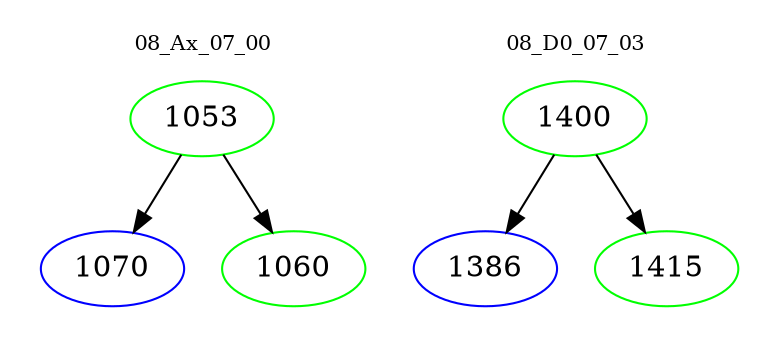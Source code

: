 digraph{
subgraph cluster_0 {
color = white
label = "08_Ax_07_00";
fontsize=10;
T0_1053 [label="1053", color="green"]
T0_1053 -> T0_1070 [color="black"]
T0_1070 [label="1070", color="blue"]
T0_1053 -> T0_1060 [color="black"]
T0_1060 [label="1060", color="green"]
}
subgraph cluster_1 {
color = white
label = "08_D0_07_03";
fontsize=10;
T1_1400 [label="1400", color="green"]
T1_1400 -> T1_1386 [color="black"]
T1_1386 [label="1386", color="blue"]
T1_1400 -> T1_1415 [color="black"]
T1_1415 [label="1415", color="green"]
}
}
